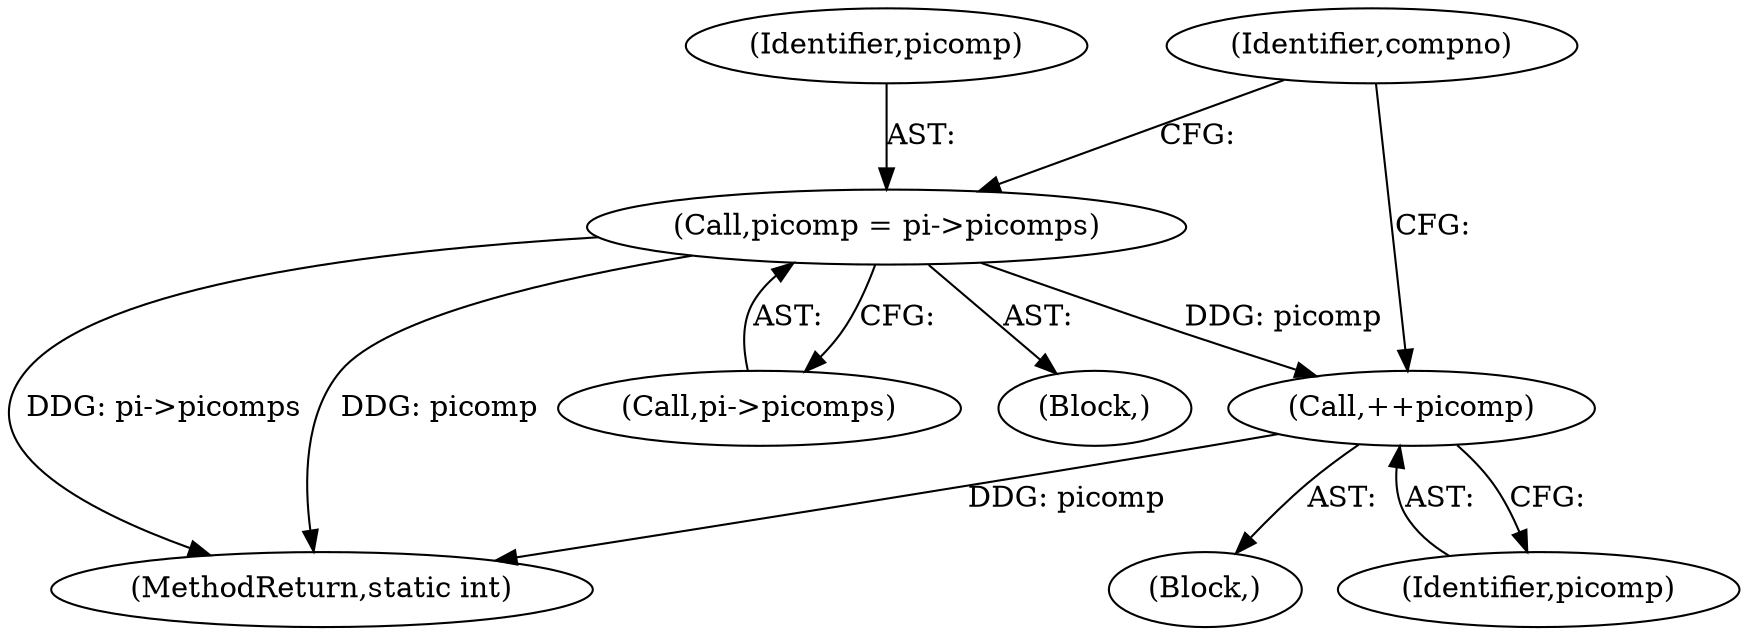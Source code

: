 digraph "0_jasper_aa0b0f79ade5eef8b0e7a214c03f5af54b36ba7d_0@pointer" {
"1000148" [label="(Call,picomp = pi->picomps)"];
"1000161" [label="(Call,++picomp)"];
"1000150" [label="(Call,pi->picomps)"];
"1000144" [label="(Block,)"];
"1000717" [label="(MethodReturn,static int)"];
"1000148" [label="(Call,picomp = pi->picomps)"];
"1000154" [label="(Identifier,compno)"];
"1000162" [label="(Identifier,picomp)"];
"1000149" [label="(Identifier,picomp)"];
"1000161" [label="(Call,++picomp)"];
"1000158" [label="(Block,)"];
"1000148" -> "1000144"  [label="AST: "];
"1000148" -> "1000150"  [label="CFG: "];
"1000149" -> "1000148"  [label="AST: "];
"1000150" -> "1000148"  [label="AST: "];
"1000154" -> "1000148"  [label="CFG: "];
"1000148" -> "1000717"  [label="DDG: picomp"];
"1000148" -> "1000717"  [label="DDG: pi->picomps"];
"1000148" -> "1000161"  [label="DDG: picomp"];
"1000161" -> "1000158"  [label="AST: "];
"1000161" -> "1000162"  [label="CFG: "];
"1000162" -> "1000161"  [label="AST: "];
"1000154" -> "1000161"  [label="CFG: "];
"1000161" -> "1000717"  [label="DDG: picomp"];
}
